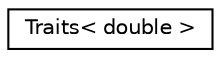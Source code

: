 digraph G
{
  edge [fontname="Helvetica",fontsize="10",labelfontname="Helvetica",labelfontsize="10"];
  node [fontname="Helvetica",fontsize="10",shape=record];
  rankdir=LR;
  Node1 [label="Traits\< double \>",height=0.2,width=0.4,color="black", fillcolor="white", style="filled",URL="$d7/d5b/structTraits_3_01double_01_4.html"];
}
